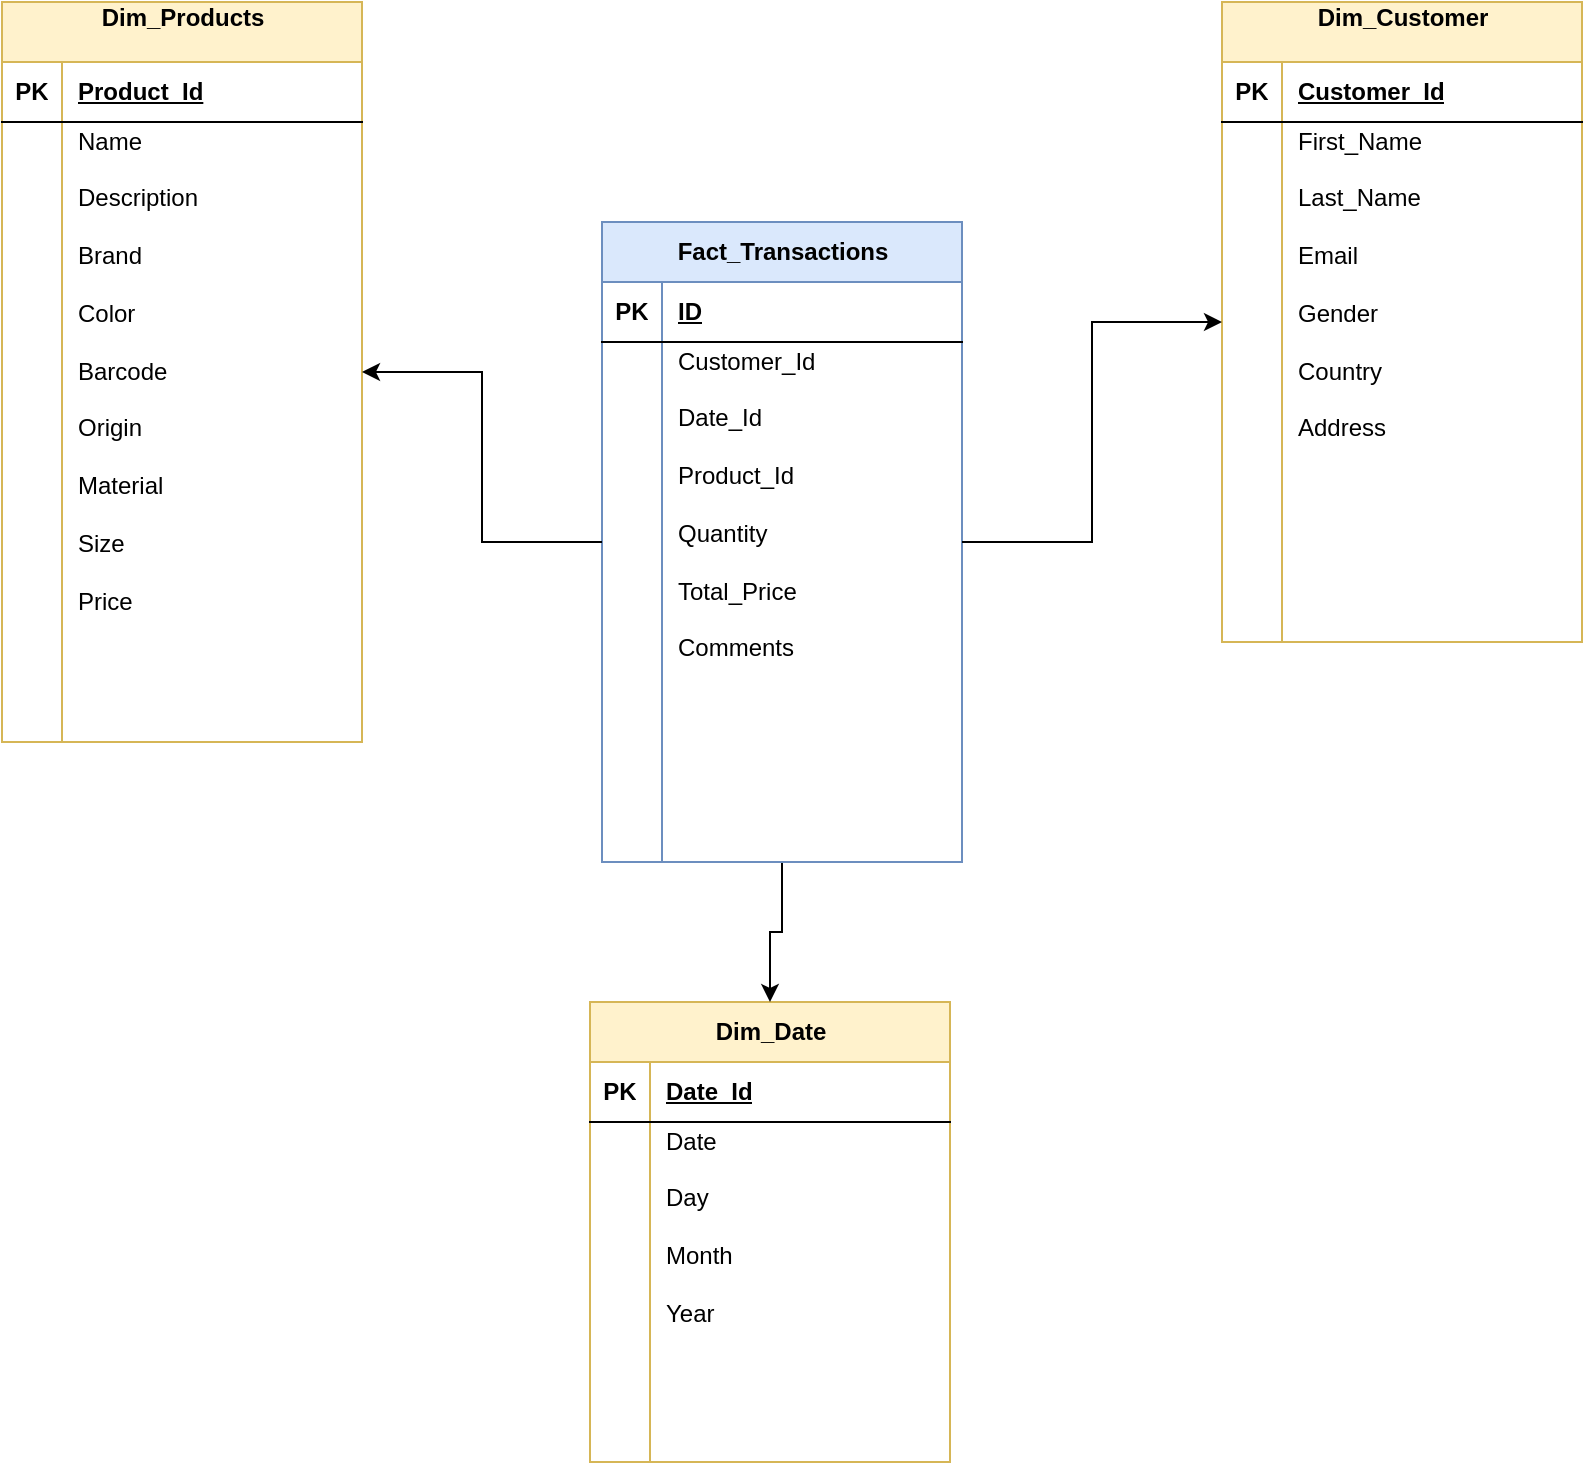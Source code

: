 <mxfile version="24.0.7" type="github">
  <diagram name="Seite-1" id="36miQz309omqqJ6BH8QW">
    <mxGraphModel dx="1434" dy="780" grid="1" gridSize="10" guides="1" tooltips="1" connect="1" arrows="1" fold="1" page="1" pageScale="1" pageWidth="827" pageHeight="1169" math="0" shadow="0">
      <root>
        <mxCell id="0" />
        <mxCell id="1" parent="0" />
        <mxCell id="irZ34CSHiCg61n6RWmMm-1" value="Dim_Products&lt;div&gt;&lt;br&gt;&lt;/div&gt;" style="shape=table;startSize=30;container=1;collapsible=1;childLayout=tableLayout;fixedRows=1;rowLines=0;fontStyle=1;align=center;resizeLast=1;html=1;fillColor=#fff2cc;strokeColor=#d6b656;" vertex="1" parent="1">
          <mxGeometry x="30" y="70" width="180" height="370" as="geometry" />
        </mxCell>
        <mxCell id="irZ34CSHiCg61n6RWmMm-2" value="" style="shape=tableRow;horizontal=0;startSize=0;swimlaneHead=0;swimlaneBody=0;fillColor=none;collapsible=0;dropTarget=0;points=[[0,0.5],[1,0.5]];portConstraint=eastwest;top=0;left=0;right=0;bottom=1;" vertex="1" parent="irZ34CSHiCg61n6RWmMm-1">
          <mxGeometry y="30" width="180" height="30" as="geometry" />
        </mxCell>
        <mxCell id="irZ34CSHiCg61n6RWmMm-3" value="PK" style="shape=partialRectangle;connectable=0;fillColor=none;top=0;left=0;bottom=0;right=0;fontStyle=1;overflow=hidden;whiteSpace=wrap;html=1;" vertex="1" parent="irZ34CSHiCg61n6RWmMm-2">
          <mxGeometry width="30" height="30" as="geometry">
            <mxRectangle width="30" height="30" as="alternateBounds" />
          </mxGeometry>
        </mxCell>
        <mxCell id="irZ34CSHiCg61n6RWmMm-4" value="Product_Id" style="shape=partialRectangle;connectable=0;fillColor=none;top=0;left=0;bottom=0;right=0;align=left;spacingLeft=6;fontStyle=5;overflow=hidden;whiteSpace=wrap;html=1;" vertex="1" parent="irZ34CSHiCg61n6RWmMm-2">
          <mxGeometry x="30" width="150" height="30" as="geometry">
            <mxRectangle width="150" height="30" as="alternateBounds" />
          </mxGeometry>
        </mxCell>
        <mxCell id="irZ34CSHiCg61n6RWmMm-5" value="" style="shape=tableRow;horizontal=0;startSize=0;swimlaneHead=0;swimlaneBody=0;fillColor=none;collapsible=0;dropTarget=0;points=[[0,0.5],[1,0.5]];portConstraint=eastwest;top=0;left=0;right=0;bottom=0;" vertex="1" parent="irZ34CSHiCg61n6RWmMm-1">
          <mxGeometry y="60" width="180" height="250" as="geometry" />
        </mxCell>
        <mxCell id="irZ34CSHiCg61n6RWmMm-6" value="" style="shape=partialRectangle;connectable=0;fillColor=none;top=0;left=0;bottom=0;right=0;editable=1;overflow=hidden;whiteSpace=wrap;html=1;" vertex="1" parent="irZ34CSHiCg61n6RWmMm-5">
          <mxGeometry width="30" height="250" as="geometry">
            <mxRectangle width="30" height="250" as="alternateBounds" />
          </mxGeometry>
        </mxCell>
        <mxCell id="irZ34CSHiCg61n6RWmMm-7" value="Name&lt;div&gt;&lt;br&gt;&lt;/div&gt;&lt;div&gt;Description&lt;/div&gt;&lt;div&gt;&lt;br&gt;&lt;/div&gt;&lt;div&gt;Brand&lt;/div&gt;&lt;div&gt;&lt;br&gt;&lt;/div&gt;&lt;div&gt;Color&lt;/div&gt;&lt;div&gt;&lt;br&gt;&lt;/div&gt;&lt;div&gt;Barcode&lt;/div&gt;&lt;div&gt;&lt;br&gt;&lt;/div&gt;&lt;div&gt;Origin&lt;/div&gt;&lt;div&gt;&lt;br&gt;&lt;/div&gt;&lt;div&gt;Material&lt;/div&gt;&lt;div&gt;&lt;br&gt;&lt;/div&gt;&lt;div&gt;Size&lt;/div&gt;&lt;div&gt;&lt;br&gt;&lt;/div&gt;&lt;div&gt;Price&lt;/div&gt;&lt;div&gt;&lt;br&gt;&lt;/div&gt;&lt;div&gt;&lt;br&gt;&lt;/div&gt;" style="shape=partialRectangle;connectable=0;fillColor=none;top=0;left=0;bottom=0;right=0;align=left;spacingLeft=6;overflow=hidden;whiteSpace=wrap;html=1;" vertex="1" parent="irZ34CSHiCg61n6RWmMm-5">
          <mxGeometry x="30" width="150" height="250" as="geometry">
            <mxRectangle width="150" height="250" as="alternateBounds" />
          </mxGeometry>
        </mxCell>
        <mxCell id="irZ34CSHiCg61n6RWmMm-8" value="" style="shape=tableRow;horizontal=0;startSize=0;swimlaneHead=0;swimlaneBody=0;fillColor=none;collapsible=0;dropTarget=0;points=[[0,0.5],[1,0.5]];portConstraint=eastwest;top=0;left=0;right=0;bottom=0;" vertex="1" parent="irZ34CSHiCg61n6RWmMm-1">
          <mxGeometry y="310" width="180" height="30" as="geometry" />
        </mxCell>
        <mxCell id="irZ34CSHiCg61n6RWmMm-9" value="" style="shape=partialRectangle;connectable=0;fillColor=none;top=0;left=0;bottom=0;right=0;editable=1;overflow=hidden;whiteSpace=wrap;html=1;" vertex="1" parent="irZ34CSHiCg61n6RWmMm-8">
          <mxGeometry width="30" height="30" as="geometry">
            <mxRectangle width="30" height="30" as="alternateBounds" />
          </mxGeometry>
        </mxCell>
        <mxCell id="irZ34CSHiCg61n6RWmMm-10" value="" style="shape=partialRectangle;connectable=0;fillColor=none;top=0;left=0;bottom=0;right=0;align=left;spacingLeft=6;overflow=hidden;whiteSpace=wrap;html=1;" vertex="1" parent="irZ34CSHiCg61n6RWmMm-8">
          <mxGeometry x="30" width="150" height="30" as="geometry">
            <mxRectangle width="150" height="30" as="alternateBounds" />
          </mxGeometry>
        </mxCell>
        <mxCell id="irZ34CSHiCg61n6RWmMm-11" value="" style="shape=tableRow;horizontal=0;startSize=0;swimlaneHead=0;swimlaneBody=0;fillColor=none;collapsible=0;dropTarget=0;points=[[0,0.5],[1,0.5]];portConstraint=eastwest;top=0;left=0;right=0;bottom=0;" vertex="1" parent="irZ34CSHiCg61n6RWmMm-1">
          <mxGeometry y="340" width="180" height="30" as="geometry" />
        </mxCell>
        <mxCell id="irZ34CSHiCg61n6RWmMm-12" value="" style="shape=partialRectangle;connectable=0;fillColor=none;top=0;left=0;bottom=0;right=0;editable=1;overflow=hidden;whiteSpace=wrap;html=1;" vertex="1" parent="irZ34CSHiCg61n6RWmMm-11">
          <mxGeometry width="30" height="30" as="geometry">
            <mxRectangle width="30" height="30" as="alternateBounds" />
          </mxGeometry>
        </mxCell>
        <mxCell id="irZ34CSHiCg61n6RWmMm-13" value="" style="shape=partialRectangle;connectable=0;fillColor=none;top=0;left=0;bottom=0;right=0;align=left;spacingLeft=6;overflow=hidden;whiteSpace=wrap;html=1;" vertex="1" parent="irZ34CSHiCg61n6RWmMm-11">
          <mxGeometry x="30" width="150" height="30" as="geometry">
            <mxRectangle width="150" height="30" as="alternateBounds" />
          </mxGeometry>
        </mxCell>
        <mxCell id="irZ34CSHiCg61n6RWmMm-14" value="Dim_Customer&lt;div&gt;&lt;br&gt;&lt;/div&gt;" style="shape=table;startSize=30;container=1;collapsible=1;childLayout=tableLayout;fixedRows=1;rowLines=0;fontStyle=1;align=center;resizeLast=1;html=1;fillColor=#fff2cc;strokeColor=#d6b656;" vertex="1" parent="1">
          <mxGeometry x="640" y="70" width="180" height="320" as="geometry" />
        </mxCell>
        <mxCell id="irZ34CSHiCg61n6RWmMm-15" value="" style="shape=tableRow;horizontal=0;startSize=0;swimlaneHead=0;swimlaneBody=0;fillColor=none;collapsible=0;dropTarget=0;points=[[0,0.5],[1,0.5]];portConstraint=eastwest;top=0;left=0;right=0;bottom=1;" vertex="1" parent="irZ34CSHiCg61n6RWmMm-14">
          <mxGeometry y="30" width="180" height="30" as="geometry" />
        </mxCell>
        <mxCell id="irZ34CSHiCg61n6RWmMm-16" value="PK" style="shape=partialRectangle;connectable=0;fillColor=none;top=0;left=0;bottom=0;right=0;fontStyle=1;overflow=hidden;whiteSpace=wrap;html=1;" vertex="1" parent="irZ34CSHiCg61n6RWmMm-15">
          <mxGeometry width="30" height="30" as="geometry">
            <mxRectangle width="30" height="30" as="alternateBounds" />
          </mxGeometry>
        </mxCell>
        <mxCell id="irZ34CSHiCg61n6RWmMm-17" value="Customer_Id" style="shape=partialRectangle;connectable=0;fillColor=none;top=0;left=0;bottom=0;right=0;align=left;spacingLeft=6;fontStyle=5;overflow=hidden;whiteSpace=wrap;html=1;" vertex="1" parent="irZ34CSHiCg61n6RWmMm-15">
          <mxGeometry x="30" width="150" height="30" as="geometry">
            <mxRectangle width="150" height="30" as="alternateBounds" />
          </mxGeometry>
        </mxCell>
        <mxCell id="irZ34CSHiCg61n6RWmMm-18" value="" style="shape=tableRow;horizontal=0;startSize=0;swimlaneHead=0;swimlaneBody=0;fillColor=none;collapsible=0;dropTarget=0;points=[[0,0.5],[1,0.5]];portConstraint=eastwest;top=0;left=0;right=0;bottom=0;" vertex="1" parent="irZ34CSHiCg61n6RWmMm-14">
          <mxGeometry y="60" width="180" height="200" as="geometry" />
        </mxCell>
        <mxCell id="irZ34CSHiCg61n6RWmMm-19" value="" style="shape=partialRectangle;connectable=0;fillColor=none;top=0;left=0;bottom=0;right=0;editable=1;overflow=hidden;whiteSpace=wrap;html=1;" vertex="1" parent="irZ34CSHiCg61n6RWmMm-18">
          <mxGeometry width="30" height="200" as="geometry">
            <mxRectangle width="30" height="200" as="alternateBounds" />
          </mxGeometry>
        </mxCell>
        <mxCell id="irZ34CSHiCg61n6RWmMm-20" value="First_Name&lt;div&gt;&lt;br&gt;&lt;/div&gt;&lt;div&gt;Last_Name&lt;/div&gt;&lt;div&gt;&lt;br&gt;&lt;/div&gt;&lt;div&gt;Email&lt;/div&gt;&lt;div&gt;&lt;br&gt;&lt;/div&gt;&lt;div&gt;Gender&lt;/div&gt;&lt;div&gt;&lt;br&gt;&lt;/div&gt;&lt;div&gt;Country&lt;/div&gt;&lt;div&gt;&lt;br&gt;&lt;/div&gt;&lt;div&gt;Address&lt;/div&gt;&lt;div&gt;&lt;br&gt;&lt;/div&gt;&lt;div&gt;&lt;br&gt;&lt;/div&gt;&lt;div&gt;&lt;br&gt;&lt;/div&gt;" style="shape=partialRectangle;connectable=0;fillColor=none;top=0;left=0;bottom=0;right=0;align=left;spacingLeft=6;overflow=hidden;whiteSpace=wrap;html=1;" vertex="1" parent="irZ34CSHiCg61n6RWmMm-18">
          <mxGeometry x="30" width="150" height="200" as="geometry">
            <mxRectangle width="150" height="200" as="alternateBounds" />
          </mxGeometry>
        </mxCell>
        <mxCell id="irZ34CSHiCg61n6RWmMm-21" value="" style="shape=tableRow;horizontal=0;startSize=0;swimlaneHead=0;swimlaneBody=0;fillColor=none;collapsible=0;dropTarget=0;points=[[0,0.5],[1,0.5]];portConstraint=eastwest;top=0;left=0;right=0;bottom=0;" vertex="1" parent="irZ34CSHiCg61n6RWmMm-14">
          <mxGeometry y="260" width="180" height="30" as="geometry" />
        </mxCell>
        <mxCell id="irZ34CSHiCg61n6RWmMm-22" value="" style="shape=partialRectangle;connectable=0;fillColor=none;top=0;left=0;bottom=0;right=0;editable=1;overflow=hidden;whiteSpace=wrap;html=1;" vertex="1" parent="irZ34CSHiCg61n6RWmMm-21">
          <mxGeometry width="30" height="30" as="geometry">
            <mxRectangle width="30" height="30" as="alternateBounds" />
          </mxGeometry>
        </mxCell>
        <mxCell id="irZ34CSHiCg61n6RWmMm-23" value="" style="shape=partialRectangle;connectable=0;fillColor=none;top=0;left=0;bottom=0;right=0;align=left;spacingLeft=6;overflow=hidden;whiteSpace=wrap;html=1;" vertex="1" parent="irZ34CSHiCg61n6RWmMm-21">
          <mxGeometry x="30" width="150" height="30" as="geometry">
            <mxRectangle width="150" height="30" as="alternateBounds" />
          </mxGeometry>
        </mxCell>
        <mxCell id="irZ34CSHiCg61n6RWmMm-24" value="" style="shape=tableRow;horizontal=0;startSize=0;swimlaneHead=0;swimlaneBody=0;fillColor=none;collapsible=0;dropTarget=0;points=[[0,0.5],[1,0.5]];portConstraint=eastwest;top=0;left=0;right=0;bottom=0;" vertex="1" parent="irZ34CSHiCg61n6RWmMm-14">
          <mxGeometry y="290" width="180" height="30" as="geometry" />
        </mxCell>
        <mxCell id="irZ34CSHiCg61n6RWmMm-25" value="" style="shape=partialRectangle;connectable=0;fillColor=none;top=0;left=0;bottom=0;right=0;editable=1;overflow=hidden;whiteSpace=wrap;html=1;" vertex="1" parent="irZ34CSHiCg61n6RWmMm-24">
          <mxGeometry width="30" height="30" as="geometry">
            <mxRectangle width="30" height="30" as="alternateBounds" />
          </mxGeometry>
        </mxCell>
        <mxCell id="irZ34CSHiCg61n6RWmMm-26" value="" style="shape=partialRectangle;connectable=0;fillColor=none;top=0;left=0;bottom=0;right=0;align=left;spacingLeft=6;overflow=hidden;whiteSpace=wrap;html=1;" vertex="1" parent="irZ34CSHiCg61n6RWmMm-24">
          <mxGeometry x="30" width="150" height="30" as="geometry">
            <mxRectangle width="150" height="30" as="alternateBounds" />
          </mxGeometry>
        </mxCell>
        <mxCell id="irZ34CSHiCg61n6RWmMm-27" value="Dim_Date" style="shape=table;startSize=30;container=1;collapsible=1;childLayout=tableLayout;fixedRows=1;rowLines=0;fontStyle=1;align=center;resizeLast=1;html=1;fillColor=#fff2cc;strokeColor=#d6b656;" vertex="1" parent="1">
          <mxGeometry x="324" y="570" width="180" height="230" as="geometry" />
        </mxCell>
        <mxCell id="irZ34CSHiCg61n6RWmMm-28" value="" style="shape=tableRow;horizontal=0;startSize=0;swimlaneHead=0;swimlaneBody=0;fillColor=none;collapsible=0;dropTarget=0;points=[[0,0.5],[1,0.5]];portConstraint=eastwest;top=0;left=0;right=0;bottom=1;" vertex="1" parent="irZ34CSHiCg61n6RWmMm-27">
          <mxGeometry y="30" width="180" height="30" as="geometry" />
        </mxCell>
        <mxCell id="irZ34CSHiCg61n6RWmMm-29" value="PK" style="shape=partialRectangle;connectable=0;fillColor=none;top=0;left=0;bottom=0;right=0;fontStyle=1;overflow=hidden;whiteSpace=wrap;html=1;" vertex="1" parent="irZ34CSHiCg61n6RWmMm-28">
          <mxGeometry width="30" height="30" as="geometry">
            <mxRectangle width="30" height="30" as="alternateBounds" />
          </mxGeometry>
        </mxCell>
        <mxCell id="irZ34CSHiCg61n6RWmMm-30" value="Date_Id" style="shape=partialRectangle;connectable=0;fillColor=none;top=0;left=0;bottom=0;right=0;align=left;spacingLeft=6;fontStyle=5;overflow=hidden;whiteSpace=wrap;html=1;" vertex="1" parent="irZ34CSHiCg61n6RWmMm-28">
          <mxGeometry x="30" width="150" height="30" as="geometry">
            <mxRectangle width="150" height="30" as="alternateBounds" />
          </mxGeometry>
        </mxCell>
        <mxCell id="irZ34CSHiCg61n6RWmMm-31" value="" style="shape=tableRow;horizontal=0;startSize=0;swimlaneHead=0;swimlaneBody=0;fillColor=none;collapsible=0;dropTarget=0;points=[[0,0.5],[1,0.5]];portConstraint=eastwest;top=0;left=0;right=0;bottom=0;" vertex="1" parent="irZ34CSHiCg61n6RWmMm-27">
          <mxGeometry y="60" width="180" height="110" as="geometry" />
        </mxCell>
        <mxCell id="irZ34CSHiCg61n6RWmMm-32" value="" style="shape=partialRectangle;connectable=0;fillColor=none;top=0;left=0;bottom=0;right=0;editable=1;overflow=hidden;whiteSpace=wrap;html=1;" vertex="1" parent="irZ34CSHiCg61n6RWmMm-31">
          <mxGeometry width="30" height="110" as="geometry">
            <mxRectangle width="30" height="110" as="alternateBounds" />
          </mxGeometry>
        </mxCell>
        <mxCell id="irZ34CSHiCg61n6RWmMm-33" value="Date&lt;div&gt;&lt;br&gt;&lt;/div&gt;&lt;div&gt;Day&lt;/div&gt;&lt;div&gt;&lt;br&gt;&lt;/div&gt;&lt;div&gt;Month&lt;/div&gt;&lt;div&gt;&lt;br&gt;&lt;/div&gt;&lt;div&gt;Year&lt;/div&gt;&lt;div&gt;&lt;br&gt;&lt;/div&gt;&lt;div&gt;&lt;br&gt;&lt;/div&gt;" style="shape=partialRectangle;connectable=0;fillColor=none;top=0;left=0;bottom=0;right=0;align=left;spacingLeft=6;overflow=hidden;whiteSpace=wrap;html=1;" vertex="1" parent="irZ34CSHiCg61n6RWmMm-31">
          <mxGeometry x="30" width="150" height="110" as="geometry">
            <mxRectangle width="150" height="110" as="alternateBounds" />
          </mxGeometry>
        </mxCell>
        <mxCell id="irZ34CSHiCg61n6RWmMm-34" value="" style="shape=tableRow;horizontal=0;startSize=0;swimlaneHead=0;swimlaneBody=0;fillColor=none;collapsible=0;dropTarget=0;points=[[0,0.5],[1,0.5]];portConstraint=eastwest;top=0;left=0;right=0;bottom=0;" vertex="1" parent="irZ34CSHiCg61n6RWmMm-27">
          <mxGeometry y="170" width="180" height="30" as="geometry" />
        </mxCell>
        <mxCell id="irZ34CSHiCg61n6RWmMm-35" value="" style="shape=partialRectangle;connectable=0;fillColor=none;top=0;left=0;bottom=0;right=0;editable=1;overflow=hidden;whiteSpace=wrap;html=1;" vertex="1" parent="irZ34CSHiCg61n6RWmMm-34">
          <mxGeometry width="30" height="30" as="geometry">
            <mxRectangle width="30" height="30" as="alternateBounds" />
          </mxGeometry>
        </mxCell>
        <mxCell id="irZ34CSHiCg61n6RWmMm-36" value="" style="shape=partialRectangle;connectable=0;fillColor=none;top=0;left=0;bottom=0;right=0;align=left;spacingLeft=6;overflow=hidden;whiteSpace=wrap;html=1;" vertex="1" parent="irZ34CSHiCg61n6RWmMm-34">
          <mxGeometry x="30" width="150" height="30" as="geometry">
            <mxRectangle width="150" height="30" as="alternateBounds" />
          </mxGeometry>
        </mxCell>
        <mxCell id="irZ34CSHiCg61n6RWmMm-37" value="" style="shape=tableRow;horizontal=0;startSize=0;swimlaneHead=0;swimlaneBody=0;fillColor=none;collapsible=0;dropTarget=0;points=[[0,0.5],[1,0.5]];portConstraint=eastwest;top=0;left=0;right=0;bottom=0;" vertex="1" parent="irZ34CSHiCg61n6RWmMm-27">
          <mxGeometry y="200" width="180" height="30" as="geometry" />
        </mxCell>
        <mxCell id="irZ34CSHiCg61n6RWmMm-38" value="" style="shape=partialRectangle;connectable=0;fillColor=none;top=0;left=0;bottom=0;right=0;editable=1;overflow=hidden;whiteSpace=wrap;html=1;" vertex="1" parent="irZ34CSHiCg61n6RWmMm-37">
          <mxGeometry width="30" height="30" as="geometry">
            <mxRectangle width="30" height="30" as="alternateBounds" />
          </mxGeometry>
        </mxCell>
        <mxCell id="irZ34CSHiCg61n6RWmMm-39" value="" style="shape=partialRectangle;connectable=0;fillColor=none;top=0;left=0;bottom=0;right=0;align=left;spacingLeft=6;overflow=hidden;whiteSpace=wrap;html=1;" vertex="1" parent="irZ34CSHiCg61n6RWmMm-37">
          <mxGeometry x="30" width="150" height="30" as="geometry">
            <mxRectangle width="150" height="30" as="alternateBounds" />
          </mxGeometry>
        </mxCell>
        <mxCell id="irZ34CSHiCg61n6RWmMm-54" style="edgeStyle=orthogonalEdgeStyle;rounded=0;orthogonalLoop=1;jettySize=auto;html=1;" edge="1" parent="1" source="irZ34CSHiCg61n6RWmMm-40" target="irZ34CSHiCg61n6RWmMm-27">
          <mxGeometry relative="1" as="geometry" />
        </mxCell>
        <mxCell id="irZ34CSHiCg61n6RWmMm-40" value="&lt;div&gt;Fact_Transactions&lt;/div&gt;" style="shape=table;startSize=30;container=1;collapsible=1;childLayout=tableLayout;fixedRows=1;rowLines=0;fontStyle=1;align=center;resizeLast=1;html=1;fillColor=#dae8fc;strokeColor=#6c8ebf;" vertex="1" parent="1">
          <mxGeometry x="330" y="180" width="180" height="320" as="geometry" />
        </mxCell>
        <mxCell id="irZ34CSHiCg61n6RWmMm-41" value="" style="shape=tableRow;horizontal=0;startSize=0;swimlaneHead=0;swimlaneBody=0;fillColor=none;collapsible=0;dropTarget=0;points=[[0,0.5],[1,0.5]];portConstraint=eastwest;top=0;left=0;right=0;bottom=1;" vertex="1" parent="irZ34CSHiCg61n6RWmMm-40">
          <mxGeometry y="30" width="180" height="30" as="geometry" />
        </mxCell>
        <mxCell id="irZ34CSHiCg61n6RWmMm-42" value="PK" style="shape=partialRectangle;connectable=0;fillColor=none;top=0;left=0;bottom=0;right=0;fontStyle=1;overflow=hidden;whiteSpace=wrap;html=1;" vertex="1" parent="irZ34CSHiCg61n6RWmMm-41">
          <mxGeometry width="30" height="30" as="geometry">
            <mxRectangle width="30" height="30" as="alternateBounds" />
          </mxGeometry>
        </mxCell>
        <mxCell id="irZ34CSHiCg61n6RWmMm-43" value="ID" style="shape=partialRectangle;connectable=0;fillColor=none;top=0;left=0;bottom=0;right=0;align=left;spacingLeft=6;fontStyle=5;overflow=hidden;whiteSpace=wrap;html=1;" vertex="1" parent="irZ34CSHiCg61n6RWmMm-41">
          <mxGeometry x="30" width="150" height="30" as="geometry">
            <mxRectangle width="150" height="30" as="alternateBounds" />
          </mxGeometry>
        </mxCell>
        <mxCell id="irZ34CSHiCg61n6RWmMm-44" value="" style="shape=tableRow;horizontal=0;startSize=0;swimlaneHead=0;swimlaneBody=0;fillColor=none;collapsible=0;dropTarget=0;points=[[0,0.5],[1,0.5]];portConstraint=eastwest;top=0;left=0;right=0;bottom=0;" vertex="1" parent="irZ34CSHiCg61n6RWmMm-40">
          <mxGeometry y="60" width="180" height="200" as="geometry" />
        </mxCell>
        <mxCell id="irZ34CSHiCg61n6RWmMm-45" value="" style="shape=partialRectangle;connectable=0;fillColor=none;top=0;left=0;bottom=0;right=0;editable=1;overflow=hidden;whiteSpace=wrap;html=1;" vertex="1" parent="irZ34CSHiCg61n6RWmMm-44">
          <mxGeometry width="30" height="200" as="geometry">
            <mxRectangle width="30" height="200" as="alternateBounds" />
          </mxGeometry>
        </mxCell>
        <mxCell id="irZ34CSHiCg61n6RWmMm-46" value="Customer_Id&lt;div&gt;&lt;br&gt;&lt;/div&gt;&lt;div&gt;Date_Id&lt;/div&gt;&lt;div&gt;&lt;br&gt;&lt;/div&gt;&lt;div&gt;Product_Id&lt;/div&gt;&lt;div&gt;&lt;br&gt;&lt;/div&gt;&lt;div&gt;Quantity&lt;/div&gt;&lt;div&gt;&lt;br&gt;&lt;/div&gt;&lt;div&gt;Total_Price&lt;/div&gt;&lt;div&gt;&lt;br&gt;&lt;/div&gt;&lt;div&gt;Comments&lt;/div&gt;&lt;div&gt;&lt;br&gt;&lt;/div&gt;&lt;div&gt;&lt;br&gt;&lt;/div&gt;&lt;div&gt;&lt;br&gt;&lt;/div&gt;" style="shape=partialRectangle;connectable=0;fillColor=none;top=0;left=0;bottom=0;right=0;align=left;spacingLeft=6;overflow=hidden;whiteSpace=wrap;html=1;" vertex="1" parent="irZ34CSHiCg61n6RWmMm-44">
          <mxGeometry x="30" width="150" height="200" as="geometry">
            <mxRectangle width="150" height="200" as="alternateBounds" />
          </mxGeometry>
        </mxCell>
        <mxCell id="irZ34CSHiCg61n6RWmMm-47" value="" style="shape=tableRow;horizontal=0;startSize=0;swimlaneHead=0;swimlaneBody=0;fillColor=none;collapsible=0;dropTarget=0;points=[[0,0.5],[1,0.5]];portConstraint=eastwest;top=0;left=0;right=0;bottom=0;" vertex="1" parent="irZ34CSHiCg61n6RWmMm-40">
          <mxGeometry y="260" width="180" height="30" as="geometry" />
        </mxCell>
        <mxCell id="irZ34CSHiCg61n6RWmMm-48" value="" style="shape=partialRectangle;connectable=0;fillColor=none;top=0;left=0;bottom=0;right=0;editable=1;overflow=hidden;whiteSpace=wrap;html=1;" vertex="1" parent="irZ34CSHiCg61n6RWmMm-47">
          <mxGeometry width="30" height="30" as="geometry">
            <mxRectangle width="30" height="30" as="alternateBounds" />
          </mxGeometry>
        </mxCell>
        <mxCell id="irZ34CSHiCg61n6RWmMm-49" value="" style="shape=partialRectangle;connectable=0;fillColor=none;top=0;left=0;bottom=0;right=0;align=left;spacingLeft=6;overflow=hidden;whiteSpace=wrap;html=1;" vertex="1" parent="irZ34CSHiCg61n6RWmMm-47">
          <mxGeometry x="30" width="150" height="30" as="geometry">
            <mxRectangle width="150" height="30" as="alternateBounds" />
          </mxGeometry>
        </mxCell>
        <mxCell id="irZ34CSHiCg61n6RWmMm-50" value="" style="shape=tableRow;horizontal=0;startSize=0;swimlaneHead=0;swimlaneBody=0;fillColor=none;collapsible=0;dropTarget=0;points=[[0,0.5],[1,0.5]];portConstraint=eastwest;top=0;left=0;right=0;bottom=0;" vertex="1" parent="irZ34CSHiCg61n6RWmMm-40">
          <mxGeometry y="290" width="180" height="30" as="geometry" />
        </mxCell>
        <mxCell id="irZ34CSHiCg61n6RWmMm-51" value="" style="shape=partialRectangle;connectable=0;fillColor=none;top=0;left=0;bottom=0;right=0;editable=1;overflow=hidden;whiteSpace=wrap;html=1;" vertex="1" parent="irZ34CSHiCg61n6RWmMm-50">
          <mxGeometry width="30" height="30" as="geometry">
            <mxRectangle width="30" height="30" as="alternateBounds" />
          </mxGeometry>
        </mxCell>
        <mxCell id="irZ34CSHiCg61n6RWmMm-52" value="" style="shape=partialRectangle;connectable=0;fillColor=none;top=0;left=0;bottom=0;right=0;align=left;spacingLeft=6;overflow=hidden;whiteSpace=wrap;html=1;" vertex="1" parent="irZ34CSHiCg61n6RWmMm-50">
          <mxGeometry x="30" width="150" height="30" as="geometry">
            <mxRectangle width="150" height="30" as="alternateBounds" />
          </mxGeometry>
        </mxCell>
        <mxCell id="irZ34CSHiCg61n6RWmMm-55" style="edgeStyle=orthogonalEdgeStyle;rounded=0;orthogonalLoop=1;jettySize=auto;html=1;" edge="1" parent="1" source="irZ34CSHiCg61n6RWmMm-44" target="irZ34CSHiCg61n6RWmMm-18">
          <mxGeometry relative="1" as="geometry" />
        </mxCell>
        <mxCell id="irZ34CSHiCg61n6RWmMm-56" style="edgeStyle=orthogonalEdgeStyle;rounded=0;orthogonalLoop=1;jettySize=auto;html=1;" edge="1" parent="1" source="irZ34CSHiCg61n6RWmMm-44" target="irZ34CSHiCg61n6RWmMm-5">
          <mxGeometry relative="1" as="geometry" />
        </mxCell>
      </root>
    </mxGraphModel>
  </diagram>
</mxfile>
